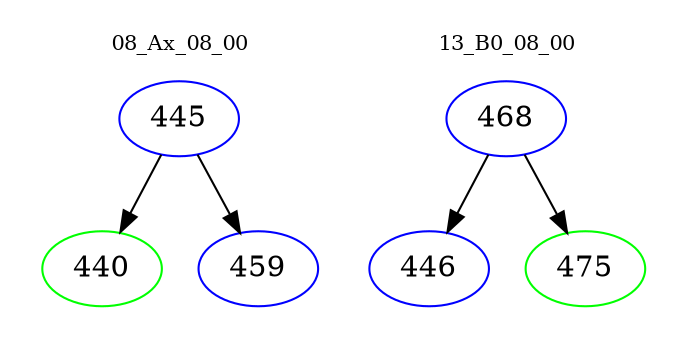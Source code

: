 digraph{
subgraph cluster_0 {
color = white
label = "08_Ax_08_00";
fontsize=10;
T0_445 [label="445", color="blue"]
T0_445 -> T0_440 [color="black"]
T0_440 [label="440", color="green"]
T0_445 -> T0_459 [color="black"]
T0_459 [label="459", color="blue"]
}
subgraph cluster_1 {
color = white
label = "13_B0_08_00";
fontsize=10;
T1_468 [label="468", color="blue"]
T1_468 -> T1_446 [color="black"]
T1_446 [label="446", color="blue"]
T1_468 -> T1_475 [color="black"]
T1_475 [label="475", color="green"]
}
}
